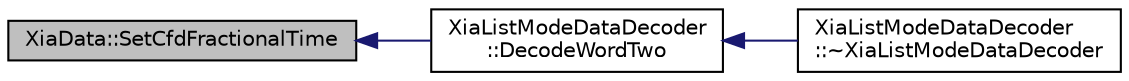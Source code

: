 digraph "XiaData::SetCfdFractionalTime"
{
  edge [fontname="Helvetica",fontsize="10",labelfontname="Helvetica",labelfontsize="10"];
  node [fontname="Helvetica",fontsize="10",shape=record];
  rankdir="LR";
  Node1 [label="XiaData::SetCfdFractionalTime",height=0.2,width=0.4,color="black", fillcolor="grey75", style="filled", fontcolor="black"];
  Node1 -> Node2 [dir="back",color="midnightblue",fontsize="10",style="solid",fontname="Helvetica"];
  Node2 [label="XiaListModeDataDecoder\l::DecodeWordTwo",height=0.2,width=0.4,color="black", fillcolor="white", style="filled",URL="$df/dea/class_xia_list_mode_data_decoder.html#abdbdbd7e8fac0ef5926fdbb86ec94a17"];
  Node2 -> Node3 [dir="back",color="midnightblue",fontsize="10",style="solid",fontname="Helvetica"];
  Node3 [label="XiaListModeDataDecoder\l::~XiaListModeDataDecoder",height=0.2,width=0.4,color="black", fillcolor="white", style="filled",URL="$df/dea/class_xia_list_mode_data_decoder.html#a31629a35b4ce7c55e85aec7d8119d281",tooltip="Default destructor. "];
}
